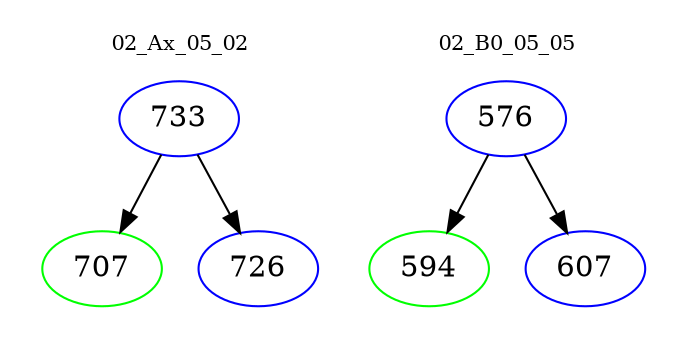 digraph{
subgraph cluster_0 {
color = white
label = "02_Ax_05_02";
fontsize=10;
T0_733 [label="733", color="blue"]
T0_733 -> T0_707 [color="black"]
T0_707 [label="707", color="green"]
T0_733 -> T0_726 [color="black"]
T0_726 [label="726", color="blue"]
}
subgraph cluster_1 {
color = white
label = "02_B0_05_05";
fontsize=10;
T1_576 [label="576", color="blue"]
T1_576 -> T1_594 [color="black"]
T1_594 [label="594", color="green"]
T1_576 -> T1_607 [color="black"]
T1_607 [label="607", color="blue"]
}
}
